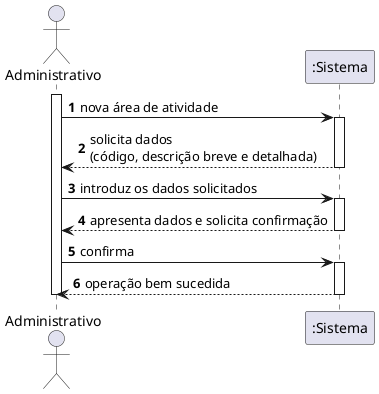 @startuml
autonumber
actor "Administrativo" as ADM

activate ADM
ADM -> ":Sistema" : nova área de atividade
activate ":Sistema"
":Sistema" --> ADM : solicita dados \n(código, descrição breve e detalhada)
deactivate ":Sistema"

ADM -> ":Sistema" : introduz os dados solicitados
activate ":Sistema"
":Sistema" --> ADM : apresenta dados e solicita confirmação
deactivate ":Sistema"

ADM -> ":Sistema" : confirma
activate ":Sistema"
":Sistema" --> ADM : operação bem sucedida
deactivate ":Sistema"

deactivate ADM

@enduml
